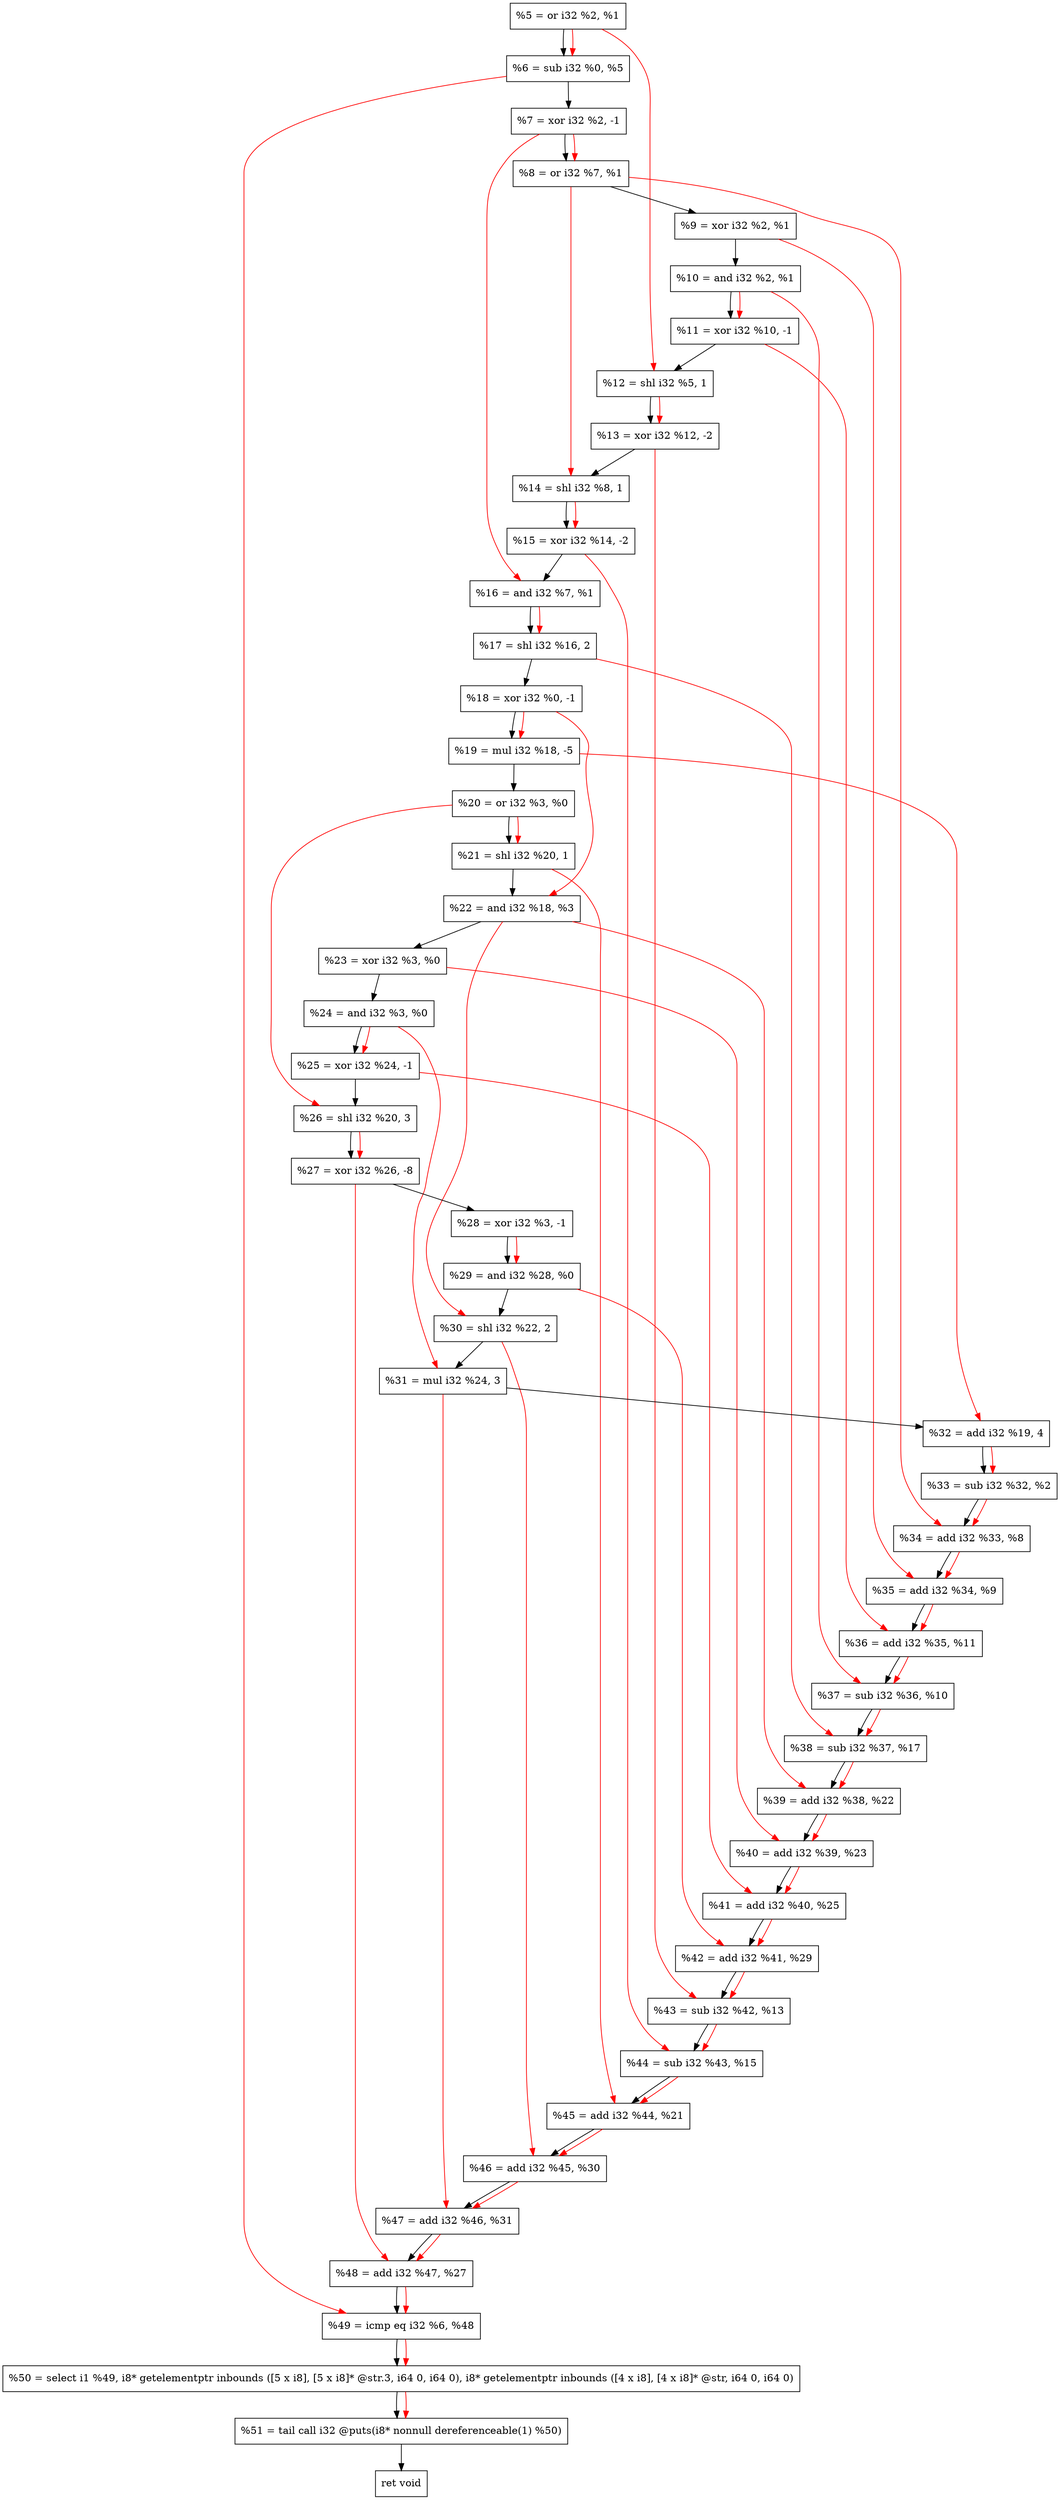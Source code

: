 digraph "DFG for'crackme' function" {
	Node0x8de710[shape=record, label="  %5 = or i32 %2, %1"];
	Node0x8de780[shape=record, label="  %6 = sub i32 %0, %5"];
	Node0x8dee00[shape=record, label="  %7 = xor i32 %2, -1"];
	Node0x8dee70[shape=record, label="  %8 = or i32 %7, %1"];
	Node0x8deee0[shape=record, label="  %9 = xor i32 %2, %1"];
	Node0x8def50[shape=record, label="  %10 = and i32 %2, %1"];
	Node0x8defc0[shape=record, label="  %11 = xor i32 %10, -1"];
	Node0x8df060[shape=record, label="  %12 = shl i32 %5, 1"];
	Node0x8df100[shape=record, label="  %13 = xor i32 %12, -2"];
	Node0x8df170[shape=record, label="  %14 = shl i32 %8, 1"];
	Node0x8df1e0[shape=record, label="  %15 = xor i32 %14, -2"];
	Node0x8df250[shape=record, label="  %16 = and i32 %7, %1"];
	Node0x8df2f0[shape=record, label="  %17 = shl i32 %16, 2"];
	Node0x8df360[shape=record, label="  %18 = xor i32 %0, -1"];
	Node0x8df400[shape=record, label="  %19 = mul i32 %18, -5"];
	Node0x8df470[shape=record, label="  %20 = or i32 %3, %0"];
	Node0x8df4e0[shape=record, label="  %21 = shl i32 %20, 1"];
	Node0x8df550[shape=record, label="  %22 = and i32 %18, %3"];
	Node0x8df5c0[shape=record, label="  %23 = xor i32 %3, %0"];
	Node0x8df630[shape=record, label="  %24 = and i32 %3, %0"];
	Node0x8df6a0[shape=record, label="  %25 = xor i32 %24, -1"];
	Node0x8df740[shape=record, label="  %26 = shl i32 %20, 3"];
	Node0x8df7e0[shape=record, label="  %27 = xor i32 %26, -8"];
	Node0x8df850[shape=record, label="  %28 = xor i32 %3, -1"];
	Node0x8df8c0[shape=record, label="  %29 = and i32 %28, %0"];
	Node0x8df930[shape=record, label="  %30 = shl i32 %22, 2"];
	Node0x8df9a0[shape=record, label="  %31 = mul i32 %24, 3"];
	Node0x8dfa40[shape=record, label="  %32 = add i32 %19, 4"];
	Node0x8dfcc0[shape=record, label="  %33 = sub i32 %32, %2"];
	Node0x8dfd30[shape=record, label="  %34 = add i32 %33, %8"];
	Node0x8dfda0[shape=record, label="  %35 = add i32 %34, %9"];
	Node0x8dfe10[shape=record, label="  %36 = add i32 %35, %11"];
	Node0x8dfe80[shape=record, label="  %37 = sub i32 %36, %10"];
	Node0x8dfef0[shape=record, label="  %38 = sub i32 %37, %17"];
	Node0x8dff60[shape=record, label="  %39 = add i32 %38, %22"];
	Node0x8dffd0[shape=record, label="  %40 = add i32 %39, %23"];
	Node0x8e0040[shape=record, label="  %41 = add i32 %40, %25"];
	Node0x8e00b0[shape=record, label="  %42 = add i32 %41, %29"];
	Node0x8e0120[shape=record, label="  %43 = sub i32 %42, %13"];
	Node0x8e0190[shape=record, label="  %44 = sub i32 %43, %15"];
	Node0x8e0200[shape=record, label="  %45 = add i32 %44, %21"];
	Node0x8e0270[shape=record, label="  %46 = add i32 %45, %30"];
	Node0x8e02e0[shape=record, label="  %47 = add i32 %46, %31"];
	Node0x8e0350[shape=record, label="  %48 = add i32 %47, %27"];
	Node0x8e03c0[shape=record, label="  %49 = icmp eq i32 %6, %48"];
	Node0x87f268[shape=record, label="  %50 = select i1 %49, i8* getelementptr inbounds ([5 x i8], [5 x i8]* @str.3, i64 0, i64 0), i8* getelementptr inbounds ([4 x i8], [4 x i8]* @str, i64 0, i64 0)"];
	Node0x8e0860[shape=record, label="  %51 = tail call i32 @puts(i8* nonnull dereferenceable(1) %50)"];
	Node0x8e08b0[shape=record, label="  ret void"];
	Node0x8de710 -> Node0x8de780;
	Node0x8de780 -> Node0x8dee00;
	Node0x8dee00 -> Node0x8dee70;
	Node0x8dee70 -> Node0x8deee0;
	Node0x8deee0 -> Node0x8def50;
	Node0x8def50 -> Node0x8defc0;
	Node0x8defc0 -> Node0x8df060;
	Node0x8df060 -> Node0x8df100;
	Node0x8df100 -> Node0x8df170;
	Node0x8df170 -> Node0x8df1e0;
	Node0x8df1e0 -> Node0x8df250;
	Node0x8df250 -> Node0x8df2f0;
	Node0x8df2f0 -> Node0x8df360;
	Node0x8df360 -> Node0x8df400;
	Node0x8df400 -> Node0x8df470;
	Node0x8df470 -> Node0x8df4e0;
	Node0x8df4e0 -> Node0x8df550;
	Node0x8df550 -> Node0x8df5c0;
	Node0x8df5c0 -> Node0x8df630;
	Node0x8df630 -> Node0x8df6a0;
	Node0x8df6a0 -> Node0x8df740;
	Node0x8df740 -> Node0x8df7e0;
	Node0x8df7e0 -> Node0x8df850;
	Node0x8df850 -> Node0x8df8c0;
	Node0x8df8c0 -> Node0x8df930;
	Node0x8df930 -> Node0x8df9a0;
	Node0x8df9a0 -> Node0x8dfa40;
	Node0x8dfa40 -> Node0x8dfcc0;
	Node0x8dfcc0 -> Node0x8dfd30;
	Node0x8dfd30 -> Node0x8dfda0;
	Node0x8dfda0 -> Node0x8dfe10;
	Node0x8dfe10 -> Node0x8dfe80;
	Node0x8dfe80 -> Node0x8dfef0;
	Node0x8dfef0 -> Node0x8dff60;
	Node0x8dff60 -> Node0x8dffd0;
	Node0x8dffd0 -> Node0x8e0040;
	Node0x8e0040 -> Node0x8e00b0;
	Node0x8e00b0 -> Node0x8e0120;
	Node0x8e0120 -> Node0x8e0190;
	Node0x8e0190 -> Node0x8e0200;
	Node0x8e0200 -> Node0x8e0270;
	Node0x8e0270 -> Node0x8e02e0;
	Node0x8e02e0 -> Node0x8e0350;
	Node0x8e0350 -> Node0x8e03c0;
	Node0x8e03c0 -> Node0x87f268;
	Node0x87f268 -> Node0x8e0860;
	Node0x8e0860 -> Node0x8e08b0;
edge [color=red]
	Node0x8de710 -> Node0x8de780;
	Node0x8dee00 -> Node0x8dee70;
	Node0x8def50 -> Node0x8defc0;
	Node0x8de710 -> Node0x8df060;
	Node0x8df060 -> Node0x8df100;
	Node0x8dee70 -> Node0x8df170;
	Node0x8df170 -> Node0x8df1e0;
	Node0x8dee00 -> Node0x8df250;
	Node0x8df250 -> Node0x8df2f0;
	Node0x8df360 -> Node0x8df400;
	Node0x8df470 -> Node0x8df4e0;
	Node0x8df360 -> Node0x8df550;
	Node0x8df630 -> Node0x8df6a0;
	Node0x8df470 -> Node0x8df740;
	Node0x8df740 -> Node0x8df7e0;
	Node0x8df850 -> Node0x8df8c0;
	Node0x8df550 -> Node0x8df930;
	Node0x8df630 -> Node0x8df9a0;
	Node0x8df400 -> Node0x8dfa40;
	Node0x8dfa40 -> Node0x8dfcc0;
	Node0x8dfcc0 -> Node0x8dfd30;
	Node0x8dee70 -> Node0x8dfd30;
	Node0x8dfd30 -> Node0x8dfda0;
	Node0x8deee0 -> Node0x8dfda0;
	Node0x8dfda0 -> Node0x8dfe10;
	Node0x8defc0 -> Node0x8dfe10;
	Node0x8dfe10 -> Node0x8dfe80;
	Node0x8def50 -> Node0x8dfe80;
	Node0x8dfe80 -> Node0x8dfef0;
	Node0x8df2f0 -> Node0x8dfef0;
	Node0x8dfef0 -> Node0x8dff60;
	Node0x8df550 -> Node0x8dff60;
	Node0x8dff60 -> Node0x8dffd0;
	Node0x8df5c0 -> Node0x8dffd0;
	Node0x8dffd0 -> Node0x8e0040;
	Node0x8df6a0 -> Node0x8e0040;
	Node0x8e0040 -> Node0x8e00b0;
	Node0x8df8c0 -> Node0x8e00b0;
	Node0x8e00b0 -> Node0x8e0120;
	Node0x8df100 -> Node0x8e0120;
	Node0x8e0120 -> Node0x8e0190;
	Node0x8df1e0 -> Node0x8e0190;
	Node0x8e0190 -> Node0x8e0200;
	Node0x8df4e0 -> Node0x8e0200;
	Node0x8e0200 -> Node0x8e0270;
	Node0x8df930 -> Node0x8e0270;
	Node0x8e0270 -> Node0x8e02e0;
	Node0x8df9a0 -> Node0x8e02e0;
	Node0x8e02e0 -> Node0x8e0350;
	Node0x8df7e0 -> Node0x8e0350;
	Node0x8de780 -> Node0x8e03c0;
	Node0x8e0350 -> Node0x8e03c0;
	Node0x8e03c0 -> Node0x87f268;
	Node0x87f268 -> Node0x8e0860;
}

